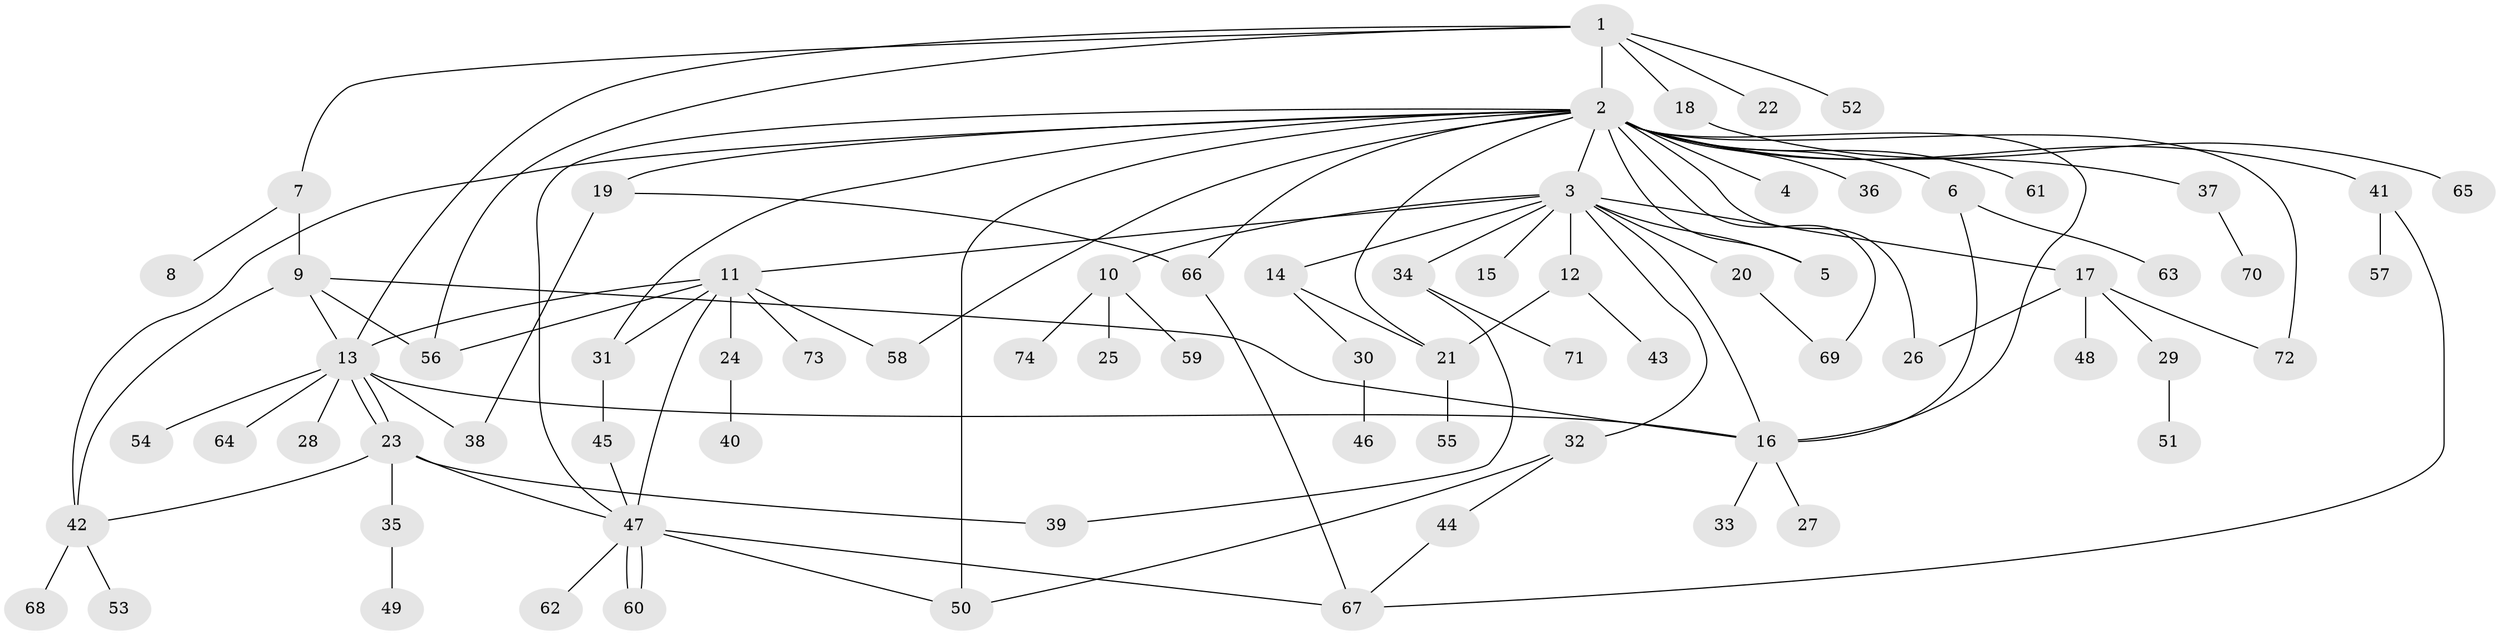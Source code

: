 // Generated by graph-tools (version 1.1) at 2025/49/03/09/25 03:49:52]
// undirected, 74 vertices, 104 edges
graph export_dot {
graph [start="1"]
  node [color=gray90,style=filled];
  1;
  2;
  3;
  4;
  5;
  6;
  7;
  8;
  9;
  10;
  11;
  12;
  13;
  14;
  15;
  16;
  17;
  18;
  19;
  20;
  21;
  22;
  23;
  24;
  25;
  26;
  27;
  28;
  29;
  30;
  31;
  32;
  33;
  34;
  35;
  36;
  37;
  38;
  39;
  40;
  41;
  42;
  43;
  44;
  45;
  46;
  47;
  48;
  49;
  50;
  51;
  52;
  53;
  54;
  55;
  56;
  57;
  58;
  59;
  60;
  61;
  62;
  63;
  64;
  65;
  66;
  67;
  68;
  69;
  70;
  71;
  72;
  73;
  74;
  1 -- 2;
  1 -- 7;
  1 -- 13;
  1 -- 18;
  1 -- 22;
  1 -- 52;
  1 -- 56;
  2 -- 3;
  2 -- 4;
  2 -- 5;
  2 -- 6;
  2 -- 16;
  2 -- 19;
  2 -- 21;
  2 -- 26;
  2 -- 31;
  2 -- 36;
  2 -- 37;
  2 -- 41;
  2 -- 42;
  2 -- 47;
  2 -- 50;
  2 -- 58;
  2 -- 61;
  2 -- 66;
  2 -- 69;
  2 -- 72;
  3 -- 5;
  3 -- 10;
  3 -- 11;
  3 -- 12;
  3 -- 14;
  3 -- 15;
  3 -- 16;
  3 -- 17;
  3 -- 20;
  3 -- 32;
  3 -- 34;
  6 -- 16;
  6 -- 63;
  7 -- 8;
  7 -- 9;
  9 -- 13;
  9 -- 16;
  9 -- 42;
  9 -- 56;
  10 -- 25;
  10 -- 59;
  10 -- 74;
  11 -- 13;
  11 -- 24;
  11 -- 31;
  11 -- 47;
  11 -- 56;
  11 -- 58;
  11 -- 73;
  12 -- 21;
  12 -- 43;
  13 -- 16;
  13 -- 23;
  13 -- 23;
  13 -- 28;
  13 -- 38;
  13 -- 54;
  13 -- 64;
  14 -- 21;
  14 -- 30;
  16 -- 27;
  16 -- 33;
  17 -- 26;
  17 -- 29;
  17 -- 48;
  17 -- 72;
  18 -- 65;
  19 -- 38;
  19 -- 66;
  20 -- 69;
  21 -- 55;
  23 -- 35;
  23 -- 39;
  23 -- 42;
  23 -- 47;
  24 -- 40;
  29 -- 51;
  30 -- 46;
  31 -- 45;
  32 -- 44;
  32 -- 50;
  34 -- 39;
  34 -- 71;
  35 -- 49;
  37 -- 70;
  41 -- 57;
  41 -- 67;
  42 -- 53;
  42 -- 68;
  44 -- 67;
  45 -- 47;
  47 -- 50;
  47 -- 60;
  47 -- 60;
  47 -- 62;
  47 -- 67;
  66 -- 67;
}

